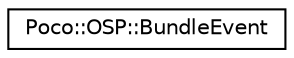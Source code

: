 digraph "Graphical Class Hierarchy"
{
 // LATEX_PDF_SIZE
  edge [fontname="Helvetica",fontsize="10",labelfontname="Helvetica",labelfontsize="10"];
  node [fontname="Helvetica",fontsize="10",shape=record];
  rankdir="LR";
  Node0 [label="Poco::OSP::BundleEvent",height=0.2,width=0.4,color="black", fillcolor="white", style="filled",URL="$classPoco_1_1OSP_1_1BundleEvent.html",tooltip=" "];
}
